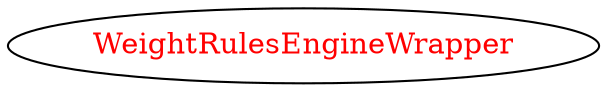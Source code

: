 digraph dependencyGraph {
 concentrate=true;
 ranksep="2.0";
 rankdir="LR"; 
 splines="ortho";
"WeightRulesEngineWrapper" [fontcolor="red"];
}